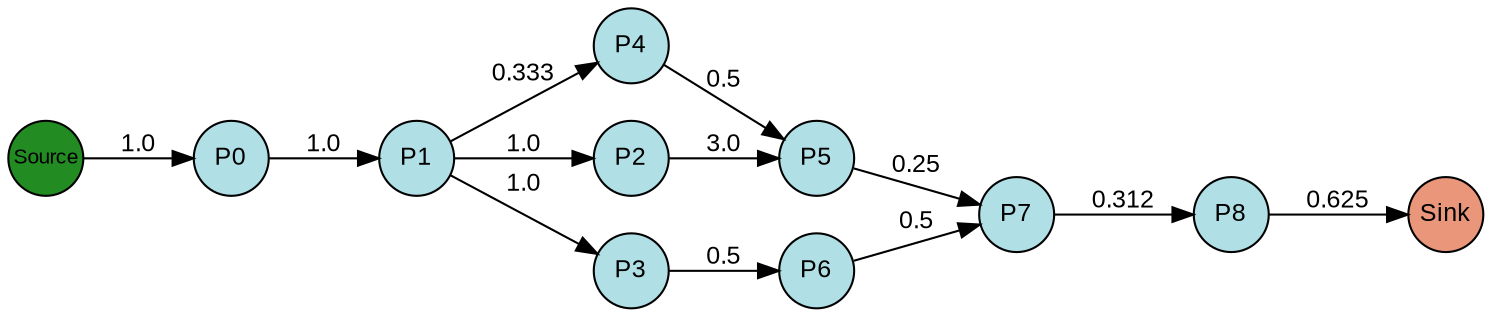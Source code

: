 digraph {
  splines=true;
node [margin=0 fontname=arial fontcolor=black fontsize=12 shape=circle width=0.5 fixedsize=true style=filled fillcolor=powderblue]
  1 [label="P0"]
  2 [label="P1"]
  3 [label="P2"]
  4 [label="P3"]
  5 [label="P4"]
  6 [label="P5"]
  7 [label="P6"]
  8 [label="P7"]
  9 [label="P8"]
  node [margin=0 fontname=arial fontcolor=black fontsize=10 shape=circle width=0.5 fixedsize=true style=filled fillcolor=forestgreen]
  10 [label="Source"]
  node [margin=0 fontname=arial fontcolor=black fontsize=12 shape=circle width=0.5 fixedsize=true style=filled fillcolor=darksalmon]
  11 [label="Sink"]
rankdir=LR
edge [margin=0 fontname=arial fontcolor=black fontsize=12]
   1 -> 2 [label="1.0"]
   2 -> 3 [label="1.0"]
   2 -> 4 [label="1.0"]
   2 -> 5 [label="0.333"]
   3 -> 6 [label="3.0"]
   5 -> 6 [label="0.5"]
   4 -> 7 [label="0.5"]
   6 -> 8 [label="0.25"]
   7 -> 8 [label="0.5"]
   8 -> 9 [label="0.312"]
   10 -> 1 [label="1.0"]
   9 -> 11 [label="0.625"]

  {rank=same 10}
	{rank=same  1 }
	{rank=same  2 }
	{rank=same  3, 4, 5 }
	{rank=same  6, 7 }
	{rank=same  8 }
	{rank=same  9 }
  {rank=same 11}
}
